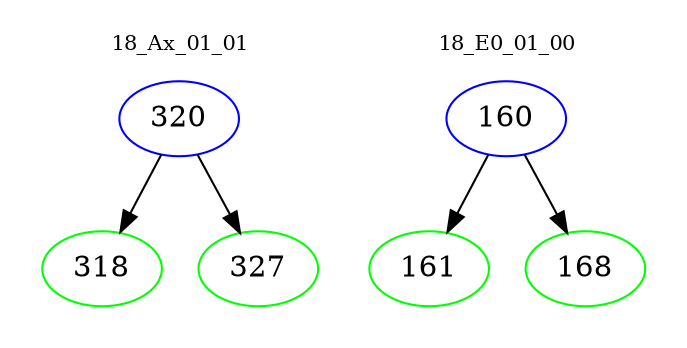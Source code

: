 digraph{
subgraph cluster_0 {
color = white
label = "18_Ax_01_01";
fontsize=10;
T0_320 [label="320", color="blue"]
T0_320 -> T0_318 [color="black"]
T0_318 [label="318", color="green"]
T0_320 -> T0_327 [color="black"]
T0_327 [label="327", color="green"]
}
subgraph cluster_1 {
color = white
label = "18_E0_01_00";
fontsize=10;
T1_160 [label="160", color="blue"]
T1_160 -> T1_161 [color="black"]
T1_161 [label="161", color="green"]
T1_160 -> T1_168 [color="black"]
T1_168 [label="168", color="green"]
}
}
